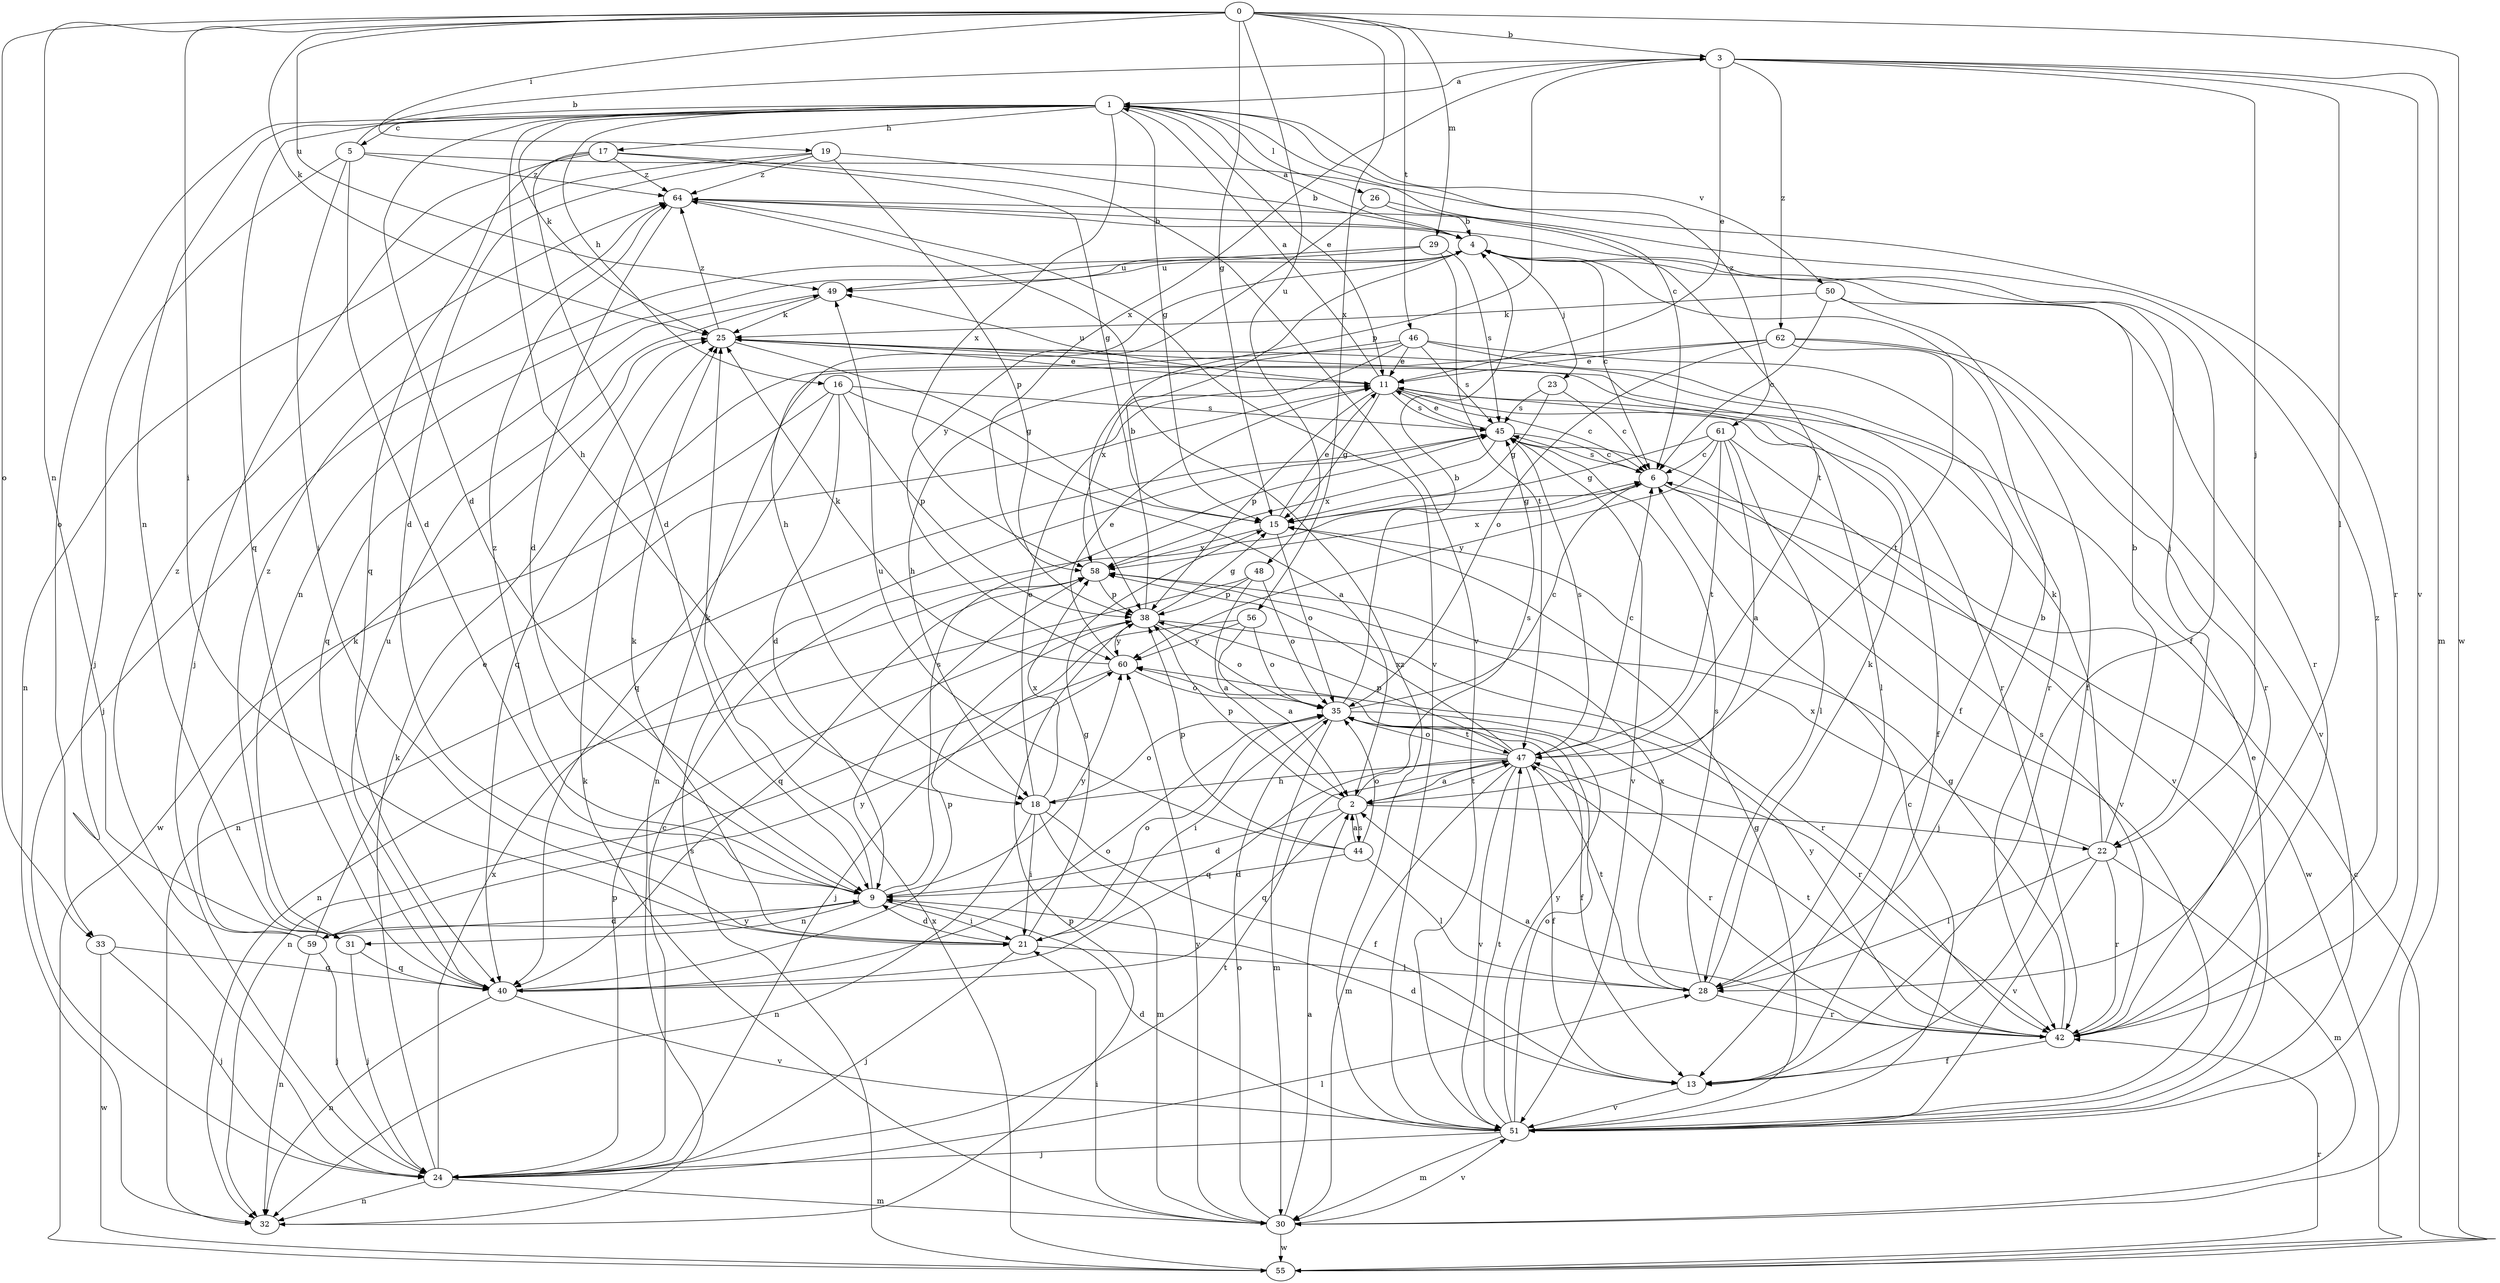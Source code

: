 strict digraph  {
0;
1;
2;
3;
4;
5;
6;
9;
11;
13;
15;
16;
17;
18;
19;
21;
22;
23;
24;
25;
26;
28;
29;
30;
31;
32;
33;
35;
38;
40;
42;
44;
45;
46;
47;
48;
49;
50;
51;
55;
56;
58;
59;
60;
61;
62;
64;
0 -> 3  [label=b];
0 -> 15  [label=g];
0 -> 19  [label=i];
0 -> 21  [label=i];
0 -> 25  [label=k];
0 -> 29  [label=m];
0 -> 31  [label=n];
0 -> 33  [label=o];
0 -> 46  [label=t];
0 -> 48  [label=u];
0 -> 49  [label=u];
0 -> 55  [label=w];
0 -> 56  [label=x];
1 -> 5  [label=c];
1 -> 6  [label=c];
1 -> 9  [label=d];
1 -> 11  [label=e];
1 -> 15  [label=g];
1 -> 16  [label=h];
1 -> 17  [label=h];
1 -> 18  [label=h];
1 -> 25  [label=k];
1 -> 26  [label=l];
1 -> 31  [label=n];
1 -> 33  [label=o];
1 -> 40  [label=q];
1 -> 50  [label=v];
1 -> 58  [label=x];
1 -> 61  [label=z];
2 -> 9  [label=d];
2 -> 22  [label=j];
2 -> 38  [label=p];
2 -> 40  [label=q];
2 -> 44  [label=s];
2 -> 45  [label=s];
2 -> 47  [label=t];
3 -> 1  [label=a];
3 -> 11  [label=e];
3 -> 22  [label=j];
3 -> 28  [label=l];
3 -> 30  [label=m];
3 -> 38  [label=p];
3 -> 51  [label=v];
3 -> 58  [label=x];
3 -> 62  [label=z];
4 -> 1  [label=a];
4 -> 6  [label=c];
4 -> 18  [label=h];
4 -> 22  [label=j];
4 -> 23  [label=j];
4 -> 31  [label=n];
4 -> 49  [label=u];
5 -> 3  [label=b];
5 -> 9  [label=d];
5 -> 21  [label=i];
5 -> 24  [label=j];
5 -> 42  [label=r];
5 -> 64  [label=z];
6 -> 15  [label=g];
6 -> 45  [label=s];
6 -> 51  [label=v];
6 -> 55  [label=w];
6 -> 58  [label=x];
9 -> 21  [label=i];
9 -> 25  [label=k];
9 -> 31  [label=n];
9 -> 45  [label=s];
9 -> 59  [label=y];
9 -> 60  [label=y];
9 -> 64  [label=z];
11 -> 1  [label=a];
11 -> 6  [label=c];
11 -> 13  [label=f];
11 -> 15  [label=g];
11 -> 28  [label=l];
11 -> 38  [label=p];
11 -> 45  [label=s];
11 -> 49  [label=u];
13 -> 9  [label=d];
13 -> 51  [label=v];
15 -> 11  [label=e];
15 -> 35  [label=o];
15 -> 58  [label=x];
16 -> 2  [label=a];
16 -> 9  [label=d];
16 -> 38  [label=p];
16 -> 40  [label=q];
16 -> 45  [label=s];
16 -> 55  [label=w];
17 -> 9  [label=d];
17 -> 15  [label=g];
17 -> 24  [label=j];
17 -> 40  [label=q];
17 -> 51  [label=v];
17 -> 64  [label=z];
18 -> 11  [label=e];
18 -> 13  [label=f];
18 -> 21  [label=i];
18 -> 30  [label=m];
18 -> 32  [label=n];
18 -> 35  [label=o];
18 -> 58  [label=x];
19 -> 4  [label=b];
19 -> 9  [label=d];
19 -> 32  [label=n];
19 -> 38  [label=p];
19 -> 64  [label=z];
21 -> 9  [label=d];
21 -> 15  [label=g];
21 -> 24  [label=j];
21 -> 25  [label=k];
21 -> 28  [label=l];
21 -> 35  [label=o];
22 -> 4  [label=b];
22 -> 25  [label=k];
22 -> 28  [label=l];
22 -> 30  [label=m];
22 -> 42  [label=r];
22 -> 51  [label=v];
22 -> 58  [label=x];
23 -> 6  [label=c];
23 -> 15  [label=g];
23 -> 45  [label=s];
24 -> 6  [label=c];
24 -> 25  [label=k];
24 -> 28  [label=l];
24 -> 30  [label=m];
24 -> 32  [label=n];
24 -> 38  [label=p];
24 -> 47  [label=t];
24 -> 58  [label=x];
25 -> 11  [label=e];
25 -> 15  [label=g];
25 -> 42  [label=r];
25 -> 64  [label=z];
26 -> 4  [label=b];
26 -> 47  [label=t];
26 -> 60  [label=y];
28 -> 4  [label=b];
28 -> 25  [label=k];
28 -> 42  [label=r];
28 -> 45  [label=s];
28 -> 47  [label=t];
28 -> 58  [label=x];
29 -> 24  [label=j];
29 -> 45  [label=s];
29 -> 47  [label=t];
29 -> 49  [label=u];
30 -> 2  [label=a];
30 -> 21  [label=i];
30 -> 25  [label=k];
30 -> 35  [label=o];
30 -> 51  [label=v];
30 -> 55  [label=w];
30 -> 60  [label=y];
31 -> 24  [label=j];
31 -> 40  [label=q];
31 -> 64  [label=z];
32 -> 38  [label=p];
33 -> 24  [label=j];
33 -> 40  [label=q];
33 -> 55  [label=w];
35 -> 4  [label=b];
35 -> 6  [label=c];
35 -> 13  [label=f];
35 -> 21  [label=i];
35 -> 30  [label=m];
35 -> 42  [label=r];
35 -> 47  [label=t];
38 -> 4  [label=b];
38 -> 15  [label=g];
38 -> 35  [label=o];
38 -> 42  [label=r];
38 -> 60  [label=y];
40 -> 32  [label=n];
40 -> 35  [label=o];
40 -> 38  [label=p];
40 -> 49  [label=u];
40 -> 51  [label=v];
42 -> 2  [label=a];
42 -> 13  [label=f];
42 -> 15  [label=g];
42 -> 45  [label=s];
42 -> 47  [label=t];
42 -> 60  [label=y];
42 -> 64  [label=z];
44 -> 2  [label=a];
44 -> 9  [label=d];
44 -> 28  [label=l];
44 -> 35  [label=o];
44 -> 38  [label=p];
44 -> 49  [label=u];
45 -> 6  [label=c];
45 -> 11  [label=e];
45 -> 32  [label=n];
45 -> 51  [label=v];
45 -> 58  [label=x];
46 -> 11  [label=e];
46 -> 13  [label=f];
46 -> 18  [label=h];
46 -> 40  [label=q];
46 -> 42  [label=r];
46 -> 45  [label=s];
46 -> 58  [label=x];
47 -> 2  [label=a];
47 -> 6  [label=c];
47 -> 13  [label=f];
47 -> 18  [label=h];
47 -> 30  [label=m];
47 -> 35  [label=o];
47 -> 38  [label=p];
47 -> 40  [label=q];
47 -> 42  [label=r];
47 -> 45  [label=s];
47 -> 51  [label=v];
47 -> 58  [label=x];
48 -> 2  [label=a];
48 -> 32  [label=n];
48 -> 35  [label=o];
48 -> 38  [label=p];
49 -> 25  [label=k];
49 -> 40  [label=q];
50 -> 6  [label=c];
50 -> 13  [label=f];
50 -> 25  [label=k];
50 -> 42  [label=r];
51 -> 6  [label=c];
51 -> 9  [label=d];
51 -> 11  [label=e];
51 -> 15  [label=g];
51 -> 24  [label=j];
51 -> 30  [label=m];
51 -> 35  [label=o];
51 -> 47  [label=t];
51 -> 60  [label=y];
51 -> 64  [label=z];
55 -> 6  [label=c];
55 -> 42  [label=r];
55 -> 45  [label=s];
55 -> 58  [label=x];
56 -> 2  [label=a];
56 -> 24  [label=j];
56 -> 35  [label=o];
56 -> 60  [label=y];
58 -> 38  [label=p];
58 -> 40  [label=q];
59 -> 9  [label=d];
59 -> 11  [label=e];
59 -> 24  [label=j];
59 -> 25  [label=k];
59 -> 32  [label=n];
59 -> 60  [label=y];
59 -> 64  [label=z];
60 -> 11  [label=e];
60 -> 25  [label=k];
60 -> 32  [label=n];
60 -> 35  [label=o];
61 -> 2  [label=a];
61 -> 6  [label=c];
61 -> 15  [label=g];
61 -> 28  [label=l];
61 -> 47  [label=t];
61 -> 51  [label=v];
61 -> 60  [label=y];
62 -> 11  [label=e];
62 -> 32  [label=n];
62 -> 35  [label=o];
62 -> 42  [label=r];
62 -> 47  [label=t];
62 -> 51  [label=v];
64 -> 4  [label=b];
64 -> 9  [label=d];
64 -> 13  [label=f];
64 -> 51  [label=v];
}
